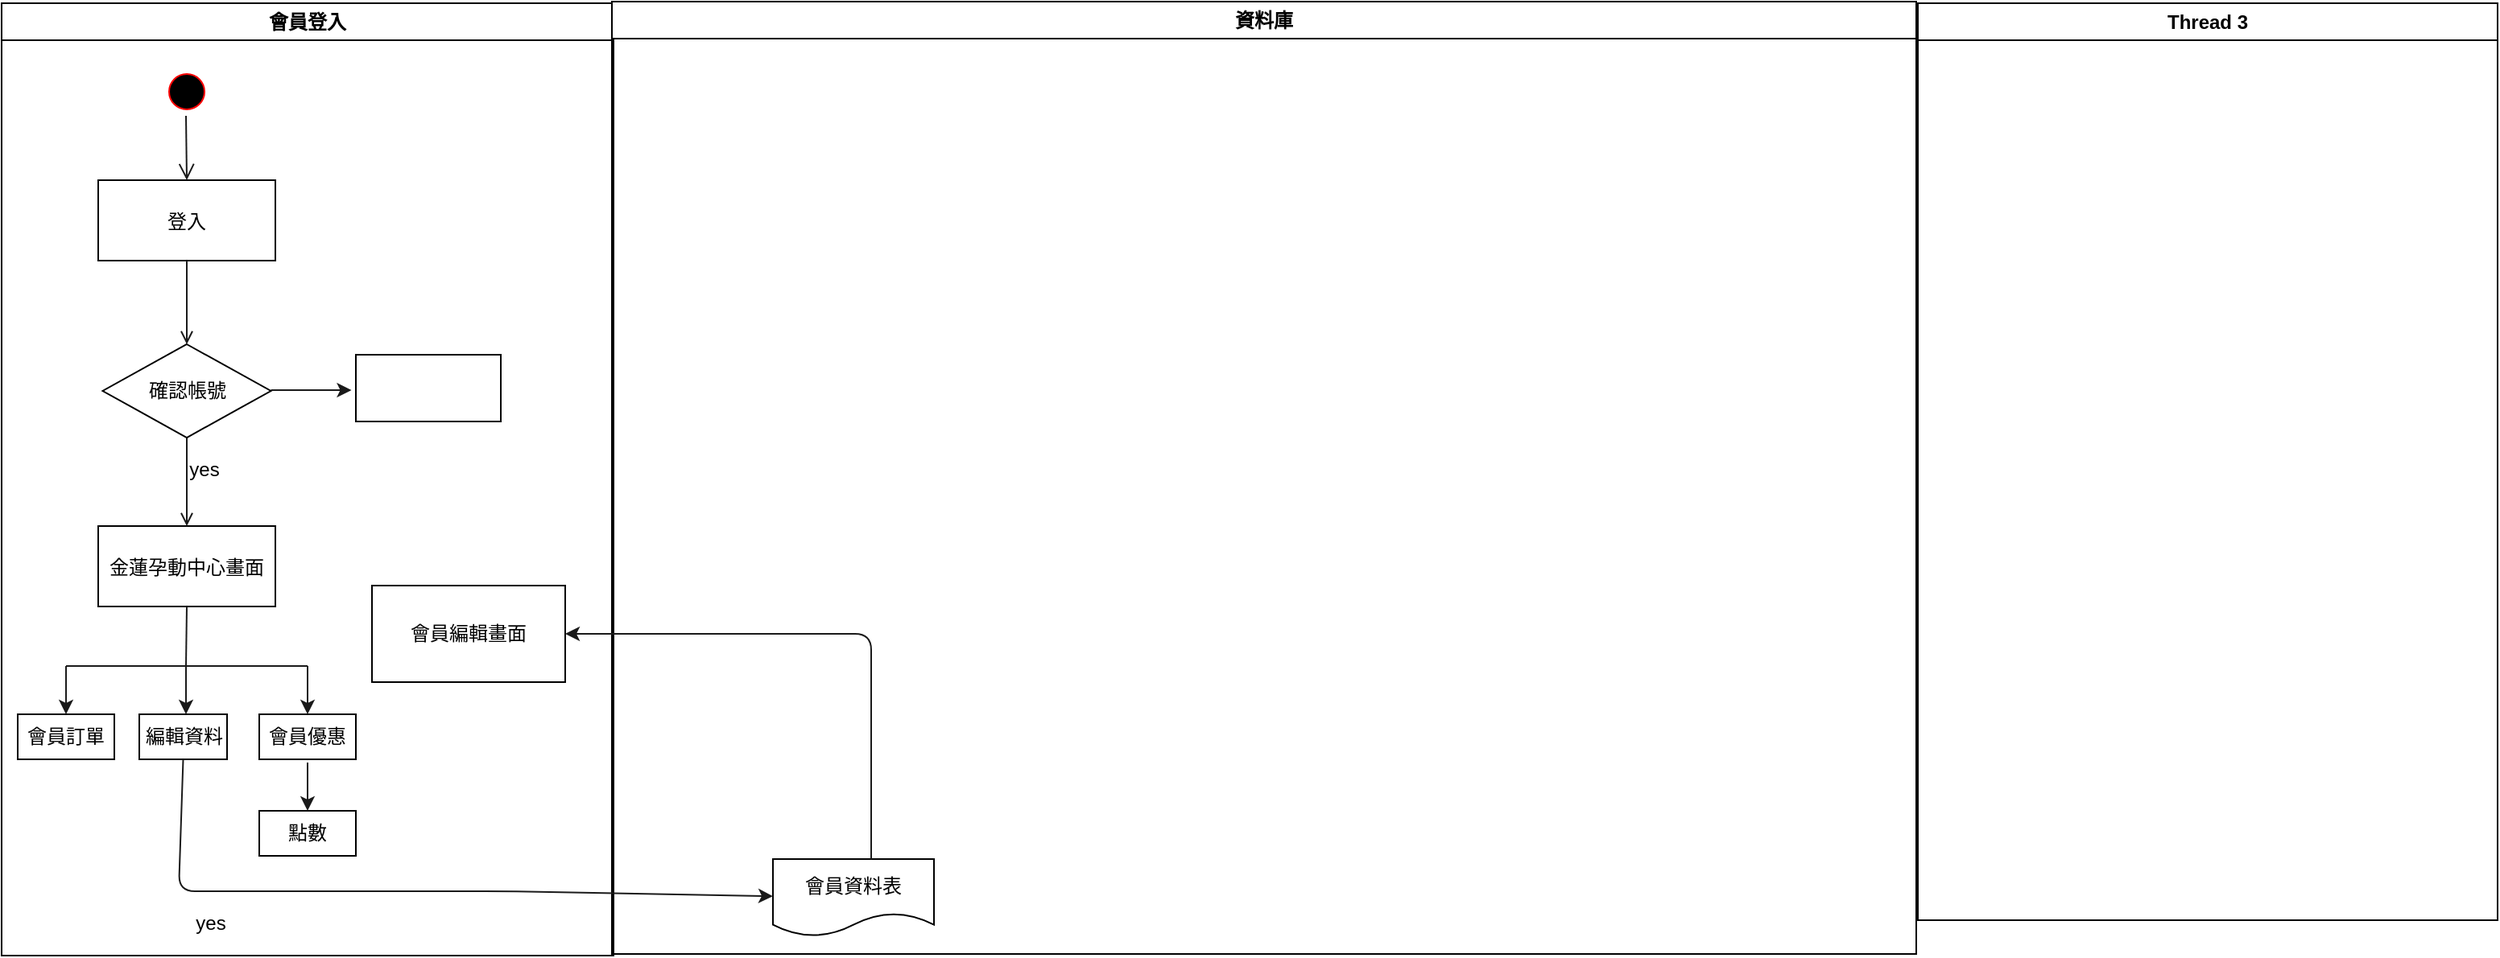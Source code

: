 <mxfile version="14.8.1" type="github">
  <diagram name="Page-1" id="e7e014a7-5840-1c2e-5031-d8a46d1fe8dd">
    <mxGraphModel dx="2183" dy="547" grid="1" gridSize="10" guides="1" tooltips="1" connect="1" arrows="1" fold="1" page="1" pageScale="1" pageWidth="1169" pageHeight="826" background="none" math="0" shadow="0">
      <root>
        <mxCell id="0" />
        <mxCell id="1" parent="0" />
        <mxCell id="2" value="會員登入" style="swimlane;whiteSpace=wrap" parent="1" vertex="1">
          <mxGeometry x="-380" y="128" width="380" height="592" as="geometry" />
        </mxCell>
        <mxCell id="5" value="" style="ellipse;shape=startState;fillColor=#000000;strokeColor=#ff0000;" parent="2" vertex="1">
          <mxGeometry x="100" y="40" width="30" height="30" as="geometry" />
        </mxCell>
        <mxCell id="7" value="登入" style="" parent="2" vertex="1">
          <mxGeometry x="60" y="110" width="110" height="50" as="geometry" />
        </mxCell>
        <mxCell id="9" value="" style="endArrow=open;endFill=1;rounded=0;entryX=0.5;entryY=0;entryDx=0;entryDy=0;strokeColor=#1A1A1A;" parent="2" source="7" target="X4LJdxjyQ_kIWBrUNi4x-41" edge="1">
          <mxGeometry relative="1" as="geometry">
            <mxPoint x="115" y="220" as="targetPoint" />
          </mxGeometry>
        </mxCell>
        <mxCell id="10" value="金蓮孕動中心畫面" style="" parent="2" vertex="1">
          <mxGeometry x="60" y="325" width="110" height="50" as="geometry" />
        </mxCell>
        <mxCell id="11" value="" style="endArrow=open;endFill=1;rounded=0;strokeColor=#1A1A1A;" parent="2" target="10" edge="1">
          <mxGeometry relative="1" as="geometry">
            <mxPoint x="115" y="270" as="sourcePoint" />
          </mxGeometry>
        </mxCell>
        <mxCell id="X4LJdxjyQ_kIWBrUNi4x-41" value="確認帳號" style="rhombus;whiteSpace=wrap;html=1;" vertex="1" parent="2">
          <mxGeometry x="62.75" y="212" width="104.5" height="58" as="geometry" />
        </mxCell>
        <mxCell id="16" value="" style="" parent="2" vertex="1">
          <mxGeometry x="220" y="218.5" width="90" height="41.5" as="geometry" />
        </mxCell>
        <mxCell id="X4LJdxjyQ_kIWBrUNi4x-54" value="yes" style="text;html=1;strokeColor=none;fillColor=none;align=center;verticalAlign=middle;whiteSpace=wrap;rounded=0;" vertex="1" parent="2">
          <mxGeometry x="105.5" y="280" width="40" height="20" as="geometry" />
        </mxCell>
        <mxCell id="X4LJdxjyQ_kIWBrUNi4x-56" value="" style="edgeStyle=elbowEdgeStyle;elbow=horizontal;verticalAlign=bottom;endArrow=open;endSize=8;endFill=1;rounded=0;strokeColor=#1A1A1A;" edge="1" parent="2">
          <mxGeometry x="105" y="-88" as="geometry">
            <mxPoint x="115" y="110" as="targetPoint" />
            <mxPoint x="114.5" y="70" as="sourcePoint" />
          </mxGeometry>
        </mxCell>
        <mxCell id="X4LJdxjyQ_kIWBrUNi4x-61" value="" style="endArrow=classic;html=1;strokeColor=#1A1A1A;" edge="1" parent="2">
          <mxGeometry width="50" height="50" relative="1" as="geometry">
            <mxPoint x="167.25" y="240.5" as="sourcePoint" />
            <mxPoint x="217.25" y="240.5" as="targetPoint" />
          </mxGeometry>
        </mxCell>
        <mxCell id="X4LJdxjyQ_kIWBrUNi4x-71" value="" style="endArrow=none;html=1;strokeColor=#1A1A1A;entryX=0.5;entryY=1;entryDx=0;entryDy=0;" edge="1" parent="2" target="10">
          <mxGeometry width="50" height="50" relative="1" as="geometry">
            <mxPoint x="114.5" y="412" as="sourcePoint" />
            <mxPoint x="115" y="382" as="targetPoint" />
          </mxGeometry>
        </mxCell>
        <mxCell id="X4LJdxjyQ_kIWBrUNi4x-78" value="" style="endArrow=classic;html=1;strokeColor=#1A1A1A;" edge="1" parent="2">
          <mxGeometry width="50" height="50" relative="1" as="geometry">
            <mxPoint x="114.5" y="412" as="sourcePoint" />
            <mxPoint x="114.5" y="442" as="targetPoint" />
          </mxGeometry>
        </mxCell>
        <mxCell id="X4LJdxjyQ_kIWBrUNi4x-82" value="會員優惠" style="rounded=0;whiteSpace=wrap;html=1;" vertex="1" parent="2">
          <mxGeometry x="160" y="442" width="60" height="28" as="geometry" />
        </mxCell>
        <mxCell id="X4LJdxjyQ_kIWBrUNi4x-81" value="編輯資料" style="rounded=0;whiteSpace=wrap;html=1;" vertex="1" parent="2">
          <mxGeometry x="85.5" y="442" width="54.5" height="28" as="geometry" />
        </mxCell>
        <mxCell id="X4LJdxjyQ_kIWBrUNi4x-80" value="會員訂單" style="rounded=0;whiteSpace=wrap;html=1;" vertex="1" parent="2">
          <mxGeometry x="10" y="442" width="60" height="28" as="geometry" />
        </mxCell>
        <mxCell id="X4LJdxjyQ_kIWBrUNi4x-104" value="點數" style="rounded=0;whiteSpace=wrap;html=1;" vertex="1" parent="2">
          <mxGeometry x="160" y="502" width="60" height="28" as="geometry" />
        </mxCell>
        <mxCell id="X4LJdxjyQ_kIWBrUNi4x-107" value="" style="endArrow=classic;html=1;strokeColor=#1A1A1A;entryX=0.5;entryY=0;entryDx=0;entryDy=0;" edge="1" parent="2" target="X4LJdxjyQ_kIWBrUNi4x-104">
          <mxGeometry width="50" height="50" relative="1" as="geometry">
            <mxPoint x="190" y="472" as="sourcePoint" />
            <mxPoint x="270" y="482" as="targetPoint" />
          </mxGeometry>
        </mxCell>
        <mxCell id="X4LJdxjyQ_kIWBrUNi4x-124" value="會員編輯畫面" style="rounded=0;whiteSpace=wrap;html=1;" vertex="1" parent="2">
          <mxGeometry x="230" y="362" width="120" height="60" as="geometry" />
        </mxCell>
        <mxCell id="3" value="資料庫" style="swimlane;whiteSpace=wrap" parent="1" vertex="1">
          <mxGeometry x="-1" y="127" width="810" height="592" as="geometry" />
        </mxCell>
        <mxCell id="X4LJdxjyQ_kIWBrUNi4x-120" value="會員資料表" style="shape=document;whiteSpace=wrap;html=1;boundedLbl=1;" vertex="1" parent="3">
          <mxGeometry x="100" y="533" width="100" height="48" as="geometry" />
        </mxCell>
        <mxCell id="4" value="Thread 3" style="swimlane;whiteSpace=wrap" parent="1" vertex="1">
          <mxGeometry x="810" y="128" width="360" height="570" as="geometry" />
        </mxCell>
        <mxCell id="X4LJdxjyQ_kIWBrUNi4x-121" value="" style="endArrow=classic;html=1;strokeColor=#1A1A1A;exitX=0.5;exitY=1;exitDx=0;exitDy=0;" edge="1" parent="1" source="X4LJdxjyQ_kIWBrUNi4x-81" target="X4LJdxjyQ_kIWBrUNi4x-120">
          <mxGeometry width="50" height="50" relative="1" as="geometry">
            <mxPoint x="-280" y="680" as="sourcePoint" />
            <mxPoint x="99" y="690" as="targetPoint" />
            <Array as="points">
              <mxPoint x="-270" y="680" />
              <mxPoint x="-70" y="680" />
            </Array>
          </mxGeometry>
        </mxCell>
        <mxCell id="X4LJdxjyQ_kIWBrUNi4x-123" value="yes" style="text;html=1;strokeColor=none;fillColor=none;align=center;verticalAlign=middle;whiteSpace=wrap;rounded=0;" vertex="1" parent="1">
          <mxGeometry x="-270" y="690" width="40" height="20" as="geometry" />
        </mxCell>
        <mxCell id="X4LJdxjyQ_kIWBrUNi4x-125" value="" style="group" vertex="1" connectable="0" parent="1">
          <mxGeometry x="-340" y="540" width="150" height="30" as="geometry" />
        </mxCell>
        <mxCell id="X4LJdxjyQ_kIWBrUNi4x-70" value="" style="endArrow=none;html=1;strokeColor=#1A1A1A;" edge="1" parent="X4LJdxjyQ_kIWBrUNi4x-125">
          <mxGeometry width="50" height="50" relative="1" as="geometry">
            <mxPoint as="sourcePoint" />
            <mxPoint x="150" as="targetPoint" />
          </mxGeometry>
        </mxCell>
        <mxCell id="X4LJdxjyQ_kIWBrUNi4x-76" value="" style="endArrow=classic;html=1;strokeColor=#1A1A1A;" edge="1" parent="X4LJdxjyQ_kIWBrUNi4x-125">
          <mxGeometry width="50" height="50" relative="1" as="geometry">
            <mxPoint x="150" as="sourcePoint" />
            <mxPoint x="150" y="30" as="targetPoint" />
          </mxGeometry>
        </mxCell>
        <mxCell id="X4LJdxjyQ_kIWBrUNi4x-79" value="" style="endArrow=classic;html=1;strokeColor=#1A1A1A;" edge="1" parent="X4LJdxjyQ_kIWBrUNi4x-125">
          <mxGeometry width="50" height="50" relative="1" as="geometry">
            <mxPoint as="sourcePoint" />
            <mxPoint y="30" as="targetPoint" />
          </mxGeometry>
        </mxCell>
        <mxCell id="X4LJdxjyQ_kIWBrUNi4x-127" value="" style="endArrow=classic;html=1;strokeColor=#1A1A1A;entryX=1;entryY=0.5;entryDx=0;entryDy=0;" edge="1" parent="1" target="X4LJdxjyQ_kIWBrUNi4x-124">
          <mxGeometry width="50" height="50" relative="1" as="geometry">
            <mxPoint x="160" y="660" as="sourcePoint" />
            <mxPoint x="160" y="530" as="targetPoint" />
            <Array as="points">
              <mxPoint x="160" y="520" />
            </Array>
          </mxGeometry>
        </mxCell>
      </root>
    </mxGraphModel>
  </diagram>
</mxfile>
